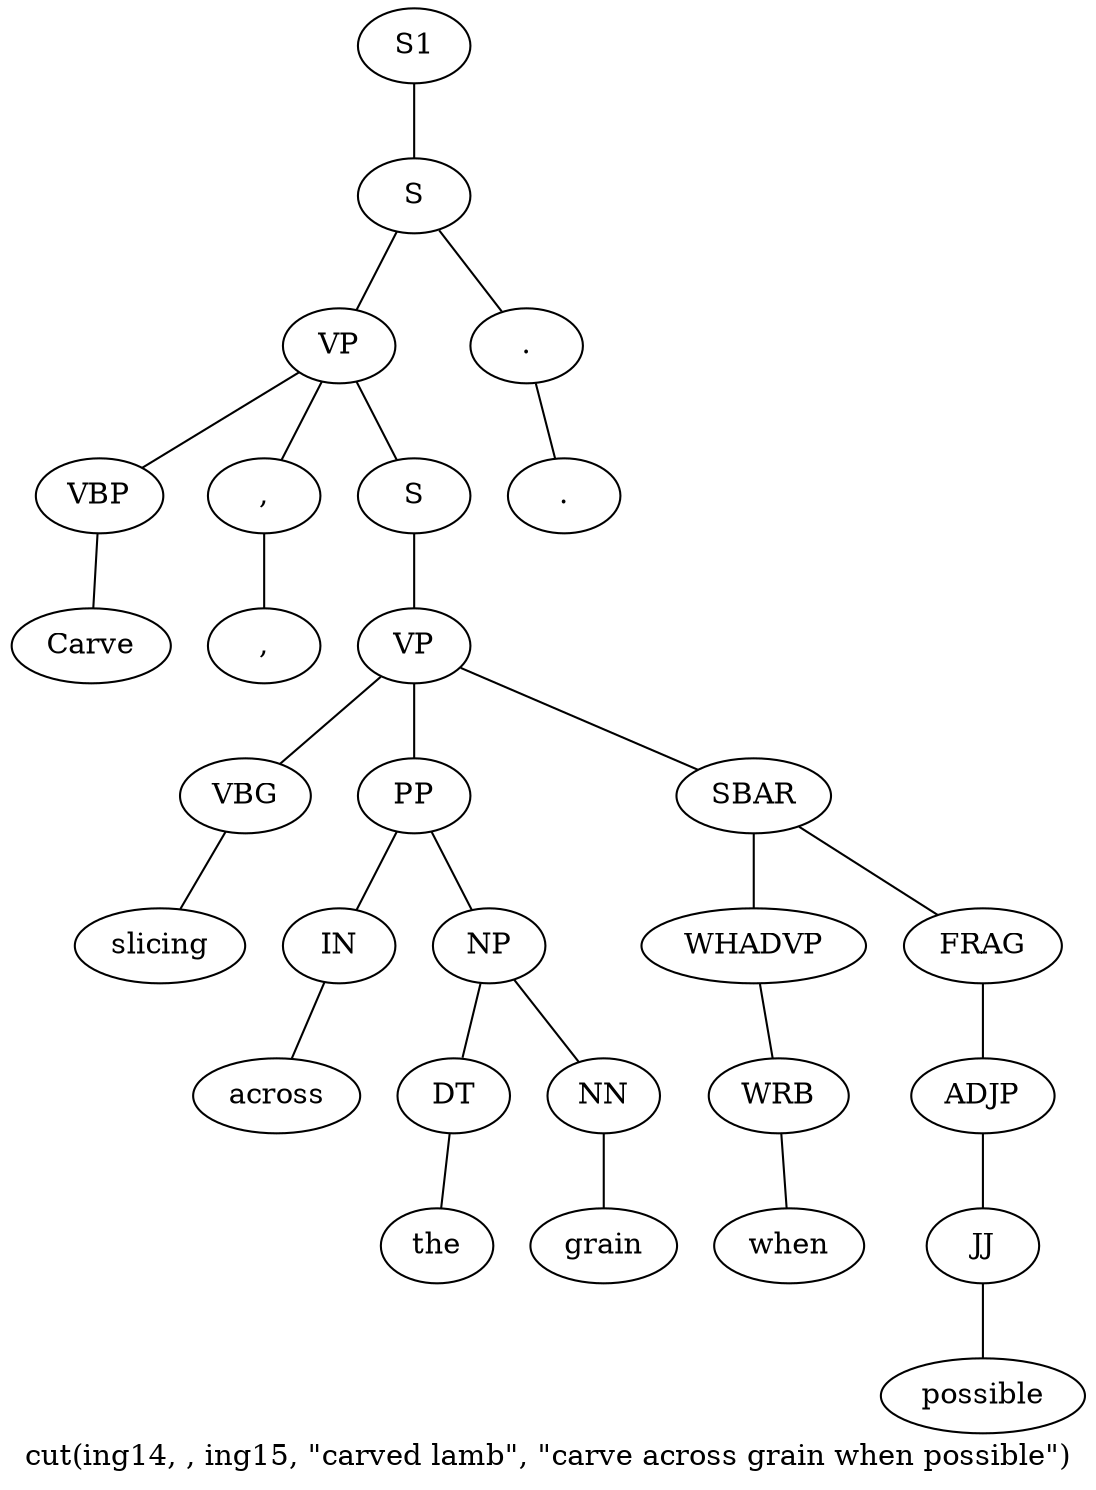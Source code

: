graph SyntaxGraph {
	label = "cut(ing14, , ing15, \"carved lamb\", \"carve across grain when possible\")";
	Node0 [label="S1"];
	Node1 [label="S"];
	Node2 [label="VP"];
	Node3 [label="VBP"];
	Node4 [label="Carve"];
	Node5 [label=","];
	Node6 [label=","];
	Node7 [label="S"];
	Node8 [label="VP"];
	Node9 [label="VBG"];
	Node10 [label="slicing"];
	Node11 [label="PP"];
	Node12 [label="IN"];
	Node13 [label="across"];
	Node14 [label="NP"];
	Node15 [label="DT"];
	Node16 [label="the"];
	Node17 [label="NN"];
	Node18 [label="grain"];
	Node19 [label="SBAR"];
	Node20 [label="WHADVP"];
	Node21 [label="WRB"];
	Node22 [label="when"];
	Node23 [label="FRAG"];
	Node24 [label="ADJP"];
	Node25 [label="JJ"];
	Node26 [label="possible"];
	Node27 [label="."];
	Node28 [label="."];

	Node0 -- Node1;
	Node1 -- Node2;
	Node1 -- Node27;
	Node2 -- Node3;
	Node2 -- Node5;
	Node2 -- Node7;
	Node3 -- Node4;
	Node5 -- Node6;
	Node7 -- Node8;
	Node8 -- Node9;
	Node8 -- Node11;
	Node8 -- Node19;
	Node9 -- Node10;
	Node11 -- Node12;
	Node11 -- Node14;
	Node12 -- Node13;
	Node14 -- Node15;
	Node14 -- Node17;
	Node15 -- Node16;
	Node17 -- Node18;
	Node19 -- Node20;
	Node19 -- Node23;
	Node20 -- Node21;
	Node21 -- Node22;
	Node23 -- Node24;
	Node24 -- Node25;
	Node25 -- Node26;
	Node27 -- Node28;
}
